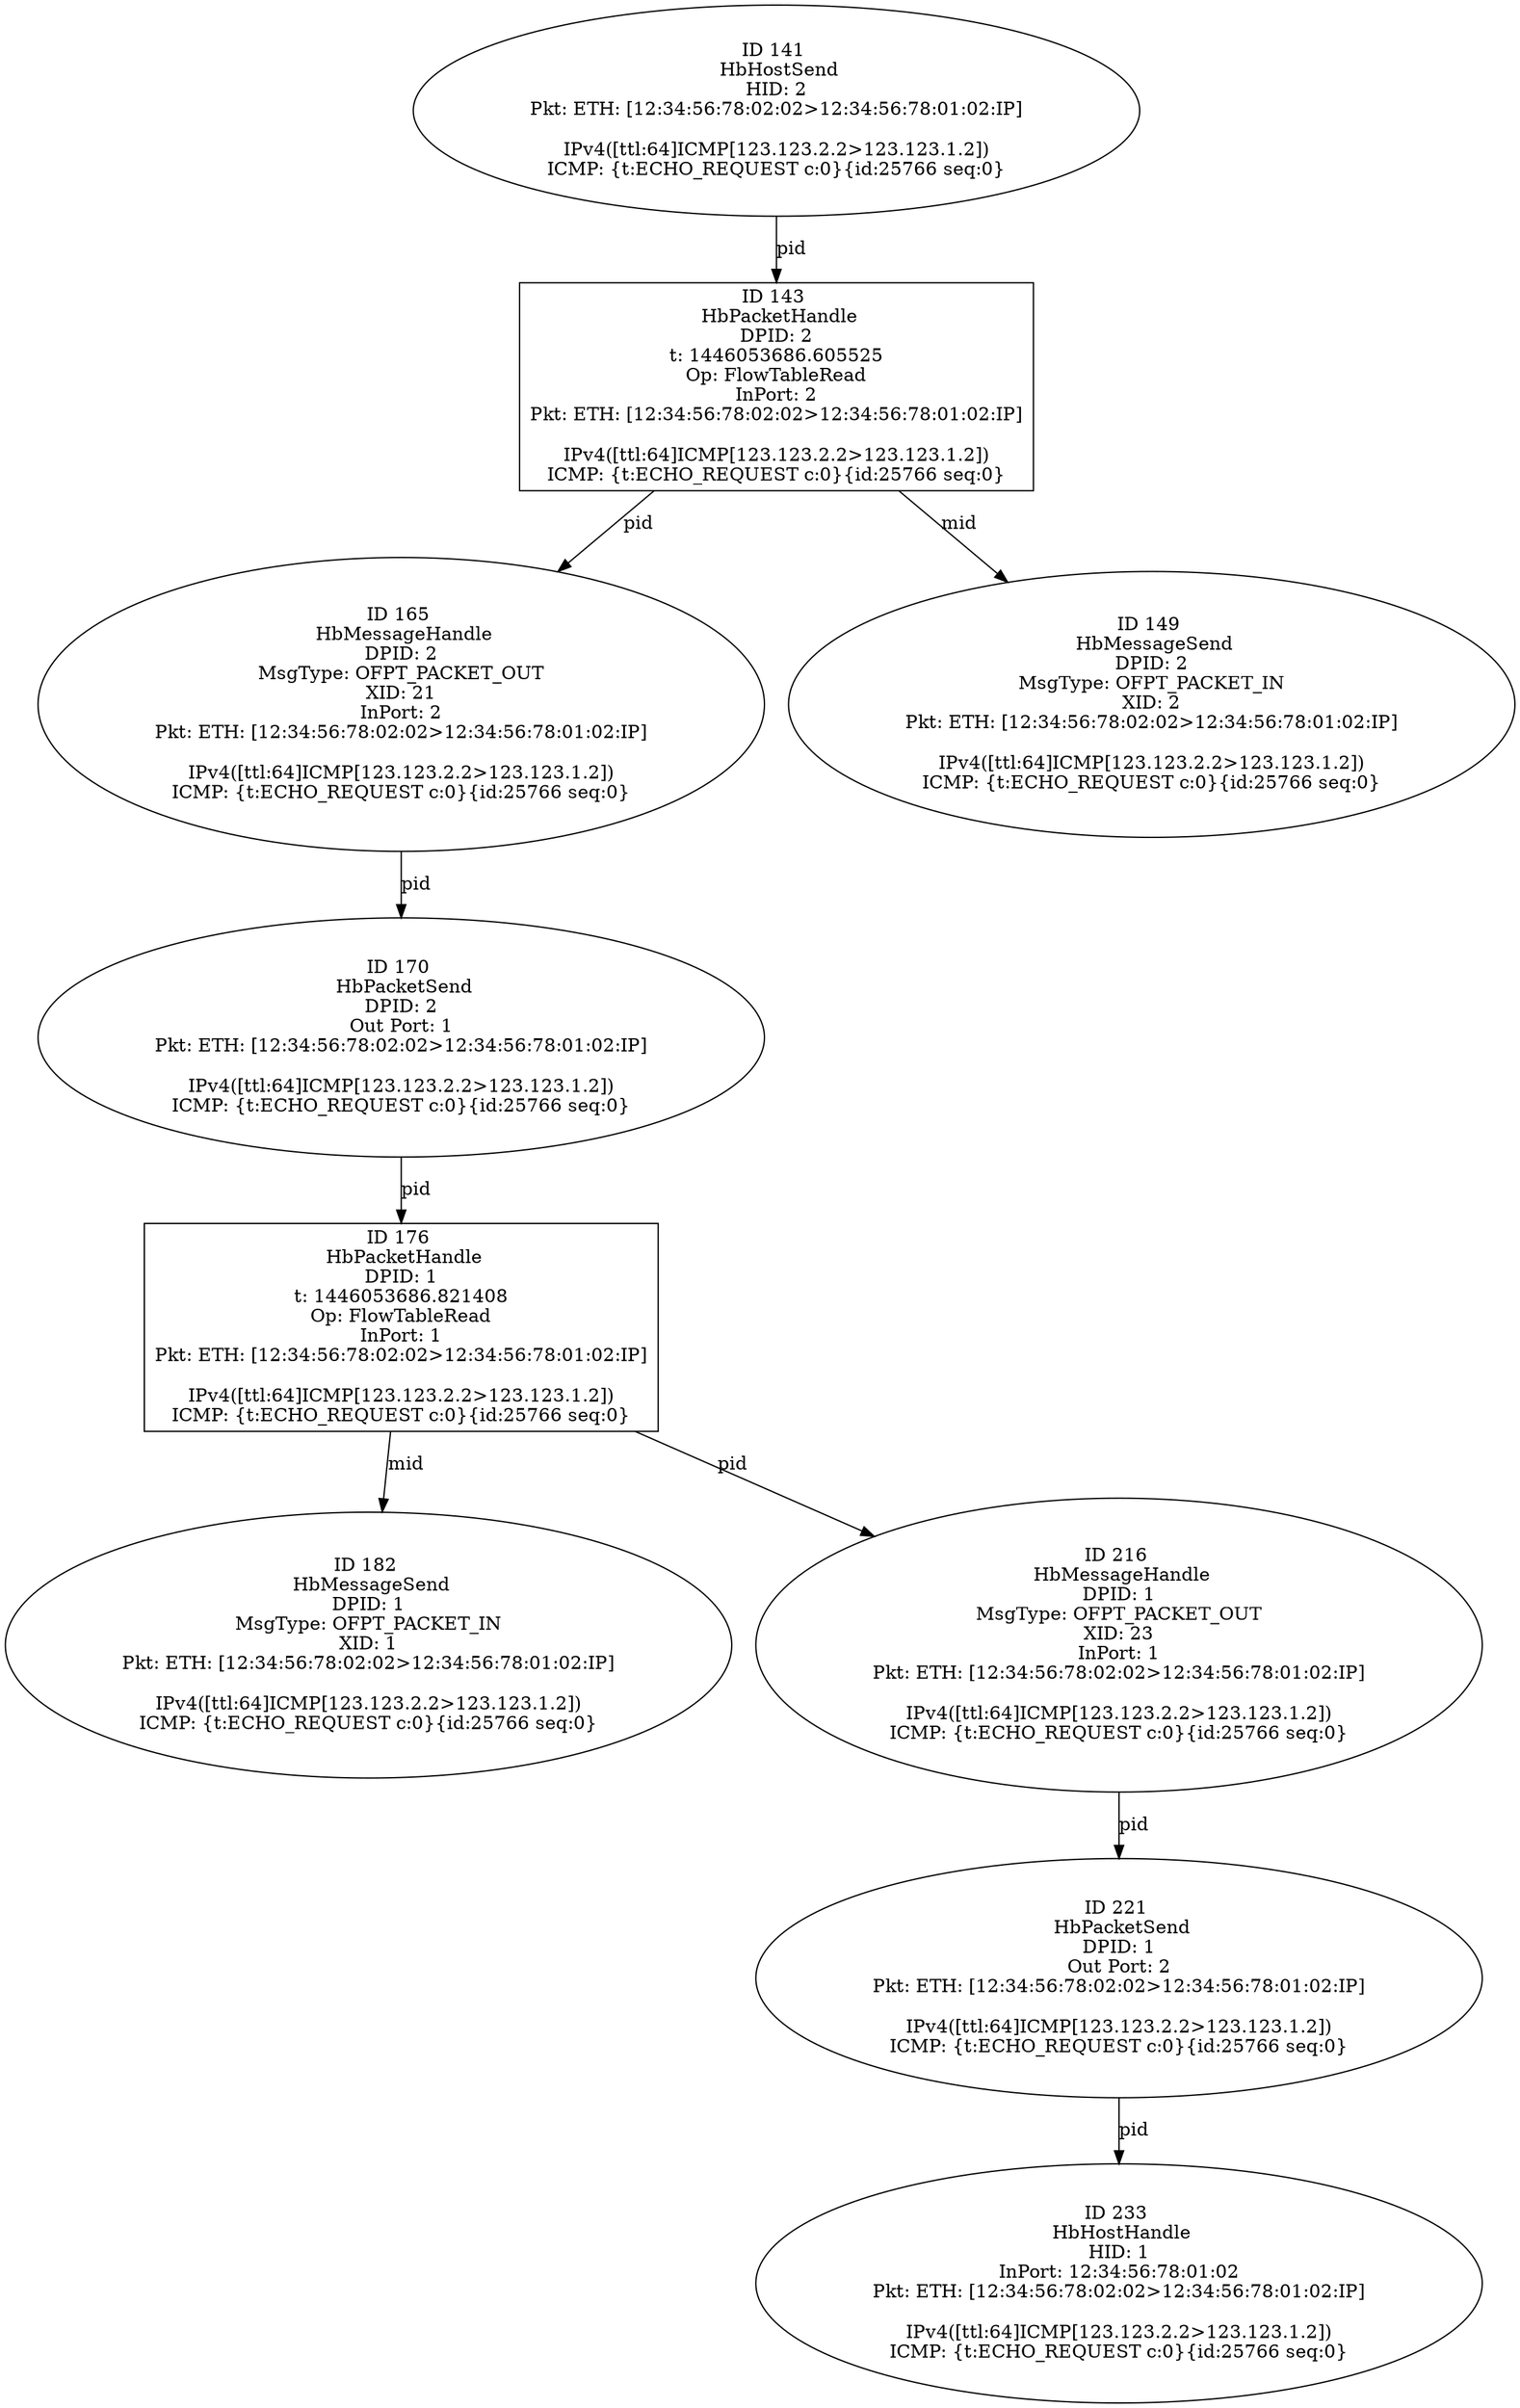 strict digraph G {
165 [shape=oval, event=<hb_events.HbMessageHandle object at 0x103a5c210>, label="ID 165 
 HbMessageHandle
DPID: 2
MsgType: OFPT_PACKET_OUT
XID: 21
InPort: 2
Pkt: ETH: [12:34:56:78:02:02>12:34:56:78:01:02:IP]

IPv4([ttl:64]ICMP[123.123.2.2>123.123.1.2])
ICMP: {t:ECHO_REQUEST c:0}{id:25766 seq:0}"];
233 [shape=oval, event=<hb_events.HbHostHandle object at 0x103a6fb10>, label="ID 233 
 HbHostHandle
HID: 1
InPort: 12:34:56:78:01:02
Pkt: ETH: [12:34:56:78:02:02>12:34:56:78:01:02:IP]

IPv4([ttl:64]ICMP[123.123.2.2>123.123.1.2])
ICMP: {t:ECHO_REQUEST c:0}{id:25766 seq:0}"];
170 [shape=oval, event=<hb_events.HbPacketSend object at 0x103a5c710>, label="ID 170 
 HbPacketSend
DPID: 2
Out Port: 1
Pkt: ETH: [12:34:56:78:02:02>12:34:56:78:01:02:IP]

IPv4([ttl:64]ICMP[123.123.2.2>123.123.1.2])
ICMP: {t:ECHO_REQUEST c:0}{id:25766 seq:0}"];
141 [shape=oval, event=<hb_events.HbHostSend object at 0x103a4d690>, label="ID 141 
 HbHostSend
HID: 2
Pkt: ETH: [12:34:56:78:02:02>12:34:56:78:01:02:IP]

IPv4([ttl:64]ICMP[123.123.2.2>123.123.1.2])
ICMP: {t:ECHO_REQUEST c:0}{id:25766 seq:0}"];
143 [shape=box, event=<hb_events.HbPacketHandle object at 0x103a4dcd0>, label="ID 143 
 HbPacketHandle
DPID: 2
t: 1446053686.605525
Op: FlowTableRead
InPort: 2
Pkt: ETH: [12:34:56:78:02:02>12:34:56:78:01:02:IP]

IPv4([ttl:64]ICMP[123.123.2.2>123.123.1.2])
ICMP: {t:ECHO_REQUEST c:0}{id:25766 seq:0}"];
176 [shape=box, event=<hb_events.HbPacketHandle object at 0x103a5c950>, label="ID 176 
 HbPacketHandle
DPID: 1
t: 1446053686.821408
Op: FlowTableRead
InPort: 1
Pkt: ETH: [12:34:56:78:02:02>12:34:56:78:01:02:IP]

IPv4([ttl:64]ICMP[123.123.2.2>123.123.1.2])
ICMP: {t:ECHO_REQUEST c:0}{id:25766 seq:0}"];
149 [shape=oval, event=<hb_events.HbMessageSend object at 0x103a55610>, label="ID 149 
 HbMessageSend
DPID: 2
MsgType: OFPT_PACKET_IN
XID: 2
Pkt: ETH: [12:34:56:78:02:02>12:34:56:78:01:02:IP]

IPv4([ttl:64]ICMP[123.123.2.2>123.123.1.2])
ICMP: {t:ECHO_REQUEST c:0}{id:25766 seq:0}"];
182 [shape=oval, event=<hb_events.HbMessageSend object at 0x103a62290>, label="ID 182 
 HbMessageSend
DPID: 1
MsgType: OFPT_PACKET_IN
XID: 1
Pkt: ETH: [12:34:56:78:02:02>12:34:56:78:01:02:IP]

IPv4([ttl:64]ICMP[123.123.2.2>123.123.1.2])
ICMP: {t:ECHO_REQUEST c:0}{id:25766 seq:0}"];
216 [shape=oval, event=<hb_events.HbMessageHandle object at 0x103a69f10>, label="ID 216 
 HbMessageHandle
DPID: 1
MsgType: OFPT_PACKET_OUT
XID: 23
InPort: 1
Pkt: ETH: [12:34:56:78:02:02>12:34:56:78:01:02:IP]

IPv4([ttl:64]ICMP[123.123.2.2>123.123.1.2])
ICMP: {t:ECHO_REQUEST c:0}{id:25766 seq:0}"];
221 [shape=oval, event=<hb_events.HbPacketSend object at 0x103a6f450>, label="ID 221 
 HbPacketSend
DPID: 1
Out Port: 2
Pkt: ETH: [12:34:56:78:02:02>12:34:56:78:01:02:IP]

IPv4([ttl:64]ICMP[123.123.2.2>123.123.1.2])
ICMP: {t:ECHO_REQUEST c:0}{id:25766 seq:0}"];
165 -> 170  [rel=pid, label=pid];
170 -> 176  [rel=pid, label=pid];
141 -> 143  [rel=pid, label=pid];
143 -> 149  [rel=mid, label=mid];
143 -> 165  [rel=pid, label=pid];
176 -> 216  [rel=pid, label=pid];
176 -> 182  [rel=mid, label=mid];
216 -> 221  [rel=pid, label=pid];
221 -> 233  [rel=pid, label=pid];
}
